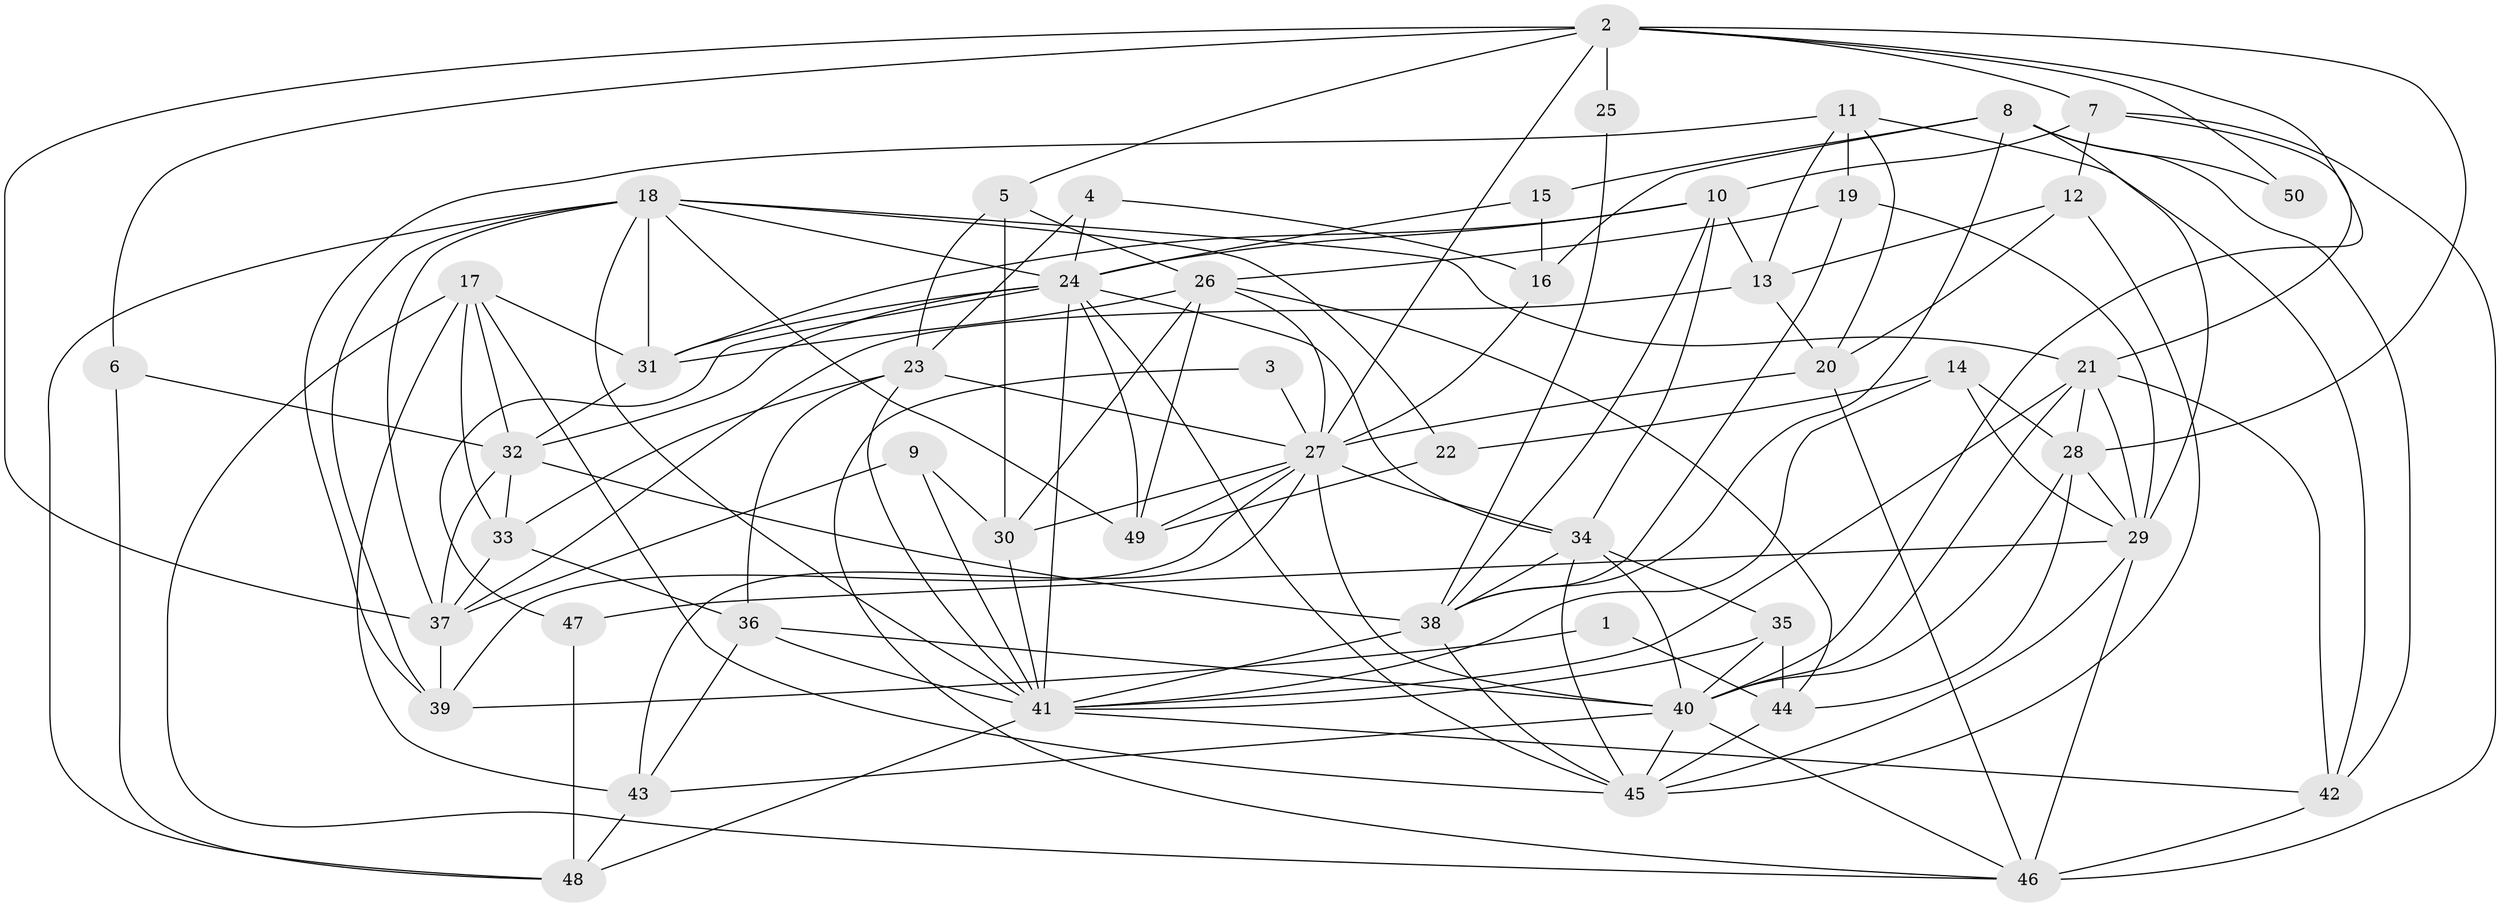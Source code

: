 // original degree distribution, {8: 0.020202020202020204, 3: 0.2828282828282828, 2: 0.10101010101010101, 4: 0.3333333333333333, 6: 0.08080808080808081, 5: 0.15151515151515152, 7: 0.030303030303030304}
// Generated by graph-tools (version 1.1) at 2025/50/03/09/25 03:50:04]
// undirected, 50 vertices, 140 edges
graph export_dot {
graph [start="1"]
  node [color=gray90,style=filled];
  1;
  2;
  3;
  4;
  5;
  6;
  7;
  8;
  9;
  10;
  11;
  12;
  13;
  14;
  15;
  16;
  17;
  18;
  19;
  20;
  21;
  22;
  23;
  24;
  25;
  26;
  27;
  28;
  29;
  30;
  31;
  32;
  33;
  34;
  35;
  36;
  37;
  38;
  39;
  40;
  41;
  42;
  43;
  44;
  45;
  46;
  47;
  48;
  49;
  50;
  1 -- 39 [weight=1.0];
  1 -- 44 [weight=1.0];
  2 -- 5 [weight=1.0];
  2 -- 6 [weight=1.0];
  2 -- 7 [weight=1.0];
  2 -- 25 [weight=1.0];
  2 -- 27 [weight=1.0];
  2 -- 28 [weight=1.0];
  2 -- 37 [weight=1.0];
  2 -- 40 [weight=1.0];
  2 -- 50 [weight=1.0];
  3 -- 27 [weight=1.0];
  3 -- 46 [weight=1.0];
  4 -- 16 [weight=1.0];
  4 -- 23 [weight=1.0];
  4 -- 24 [weight=1.0];
  5 -- 23 [weight=1.0];
  5 -- 26 [weight=1.0];
  5 -- 30 [weight=1.0];
  6 -- 32 [weight=1.0];
  6 -- 48 [weight=1.0];
  7 -- 10 [weight=1.0];
  7 -- 12 [weight=1.0];
  7 -- 21 [weight=1.0];
  7 -- 46 [weight=1.0];
  8 -- 15 [weight=1.0];
  8 -- 16 [weight=1.0];
  8 -- 29 [weight=1.0];
  8 -- 38 [weight=1.0];
  8 -- 42 [weight=1.0];
  8 -- 50 [weight=1.0];
  9 -- 30 [weight=1.0];
  9 -- 37 [weight=1.0];
  9 -- 41 [weight=1.0];
  10 -- 13 [weight=1.0];
  10 -- 24 [weight=1.0];
  10 -- 31 [weight=1.0];
  10 -- 34 [weight=1.0];
  10 -- 38 [weight=1.0];
  11 -- 13 [weight=1.0];
  11 -- 19 [weight=1.0];
  11 -- 20 [weight=1.0];
  11 -- 39 [weight=1.0];
  11 -- 42 [weight=1.0];
  12 -- 13 [weight=1.0];
  12 -- 20 [weight=1.0];
  12 -- 45 [weight=1.0];
  13 -- 20 [weight=1.0];
  13 -- 37 [weight=1.0];
  14 -- 22 [weight=1.0];
  14 -- 28 [weight=1.0];
  14 -- 29 [weight=1.0];
  14 -- 41 [weight=1.0];
  15 -- 16 [weight=1.0];
  15 -- 24 [weight=1.0];
  16 -- 27 [weight=1.0];
  17 -- 31 [weight=1.0];
  17 -- 32 [weight=1.0];
  17 -- 33 [weight=1.0];
  17 -- 43 [weight=1.0];
  17 -- 45 [weight=1.0];
  17 -- 46 [weight=1.0];
  18 -- 21 [weight=1.0];
  18 -- 22 [weight=1.0];
  18 -- 24 [weight=1.0];
  18 -- 31 [weight=1.0];
  18 -- 37 [weight=1.0];
  18 -- 39 [weight=1.0];
  18 -- 41 [weight=1.0];
  18 -- 48 [weight=1.0];
  18 -- 49 [weight=1.0];
  19 -- 26 [weight=1.0];
  19 -- 29 [weight=1.0];
  19 -- 38 [weight=1.0];
  20 -- 27 [weight=1.0];
  20 -- 46 [weight=1.0];
  21 -- 28 [weight=1.0];
  21 -- 29 [weight=1.0];
  21 -- 40 [weight=1.0];
  21 -- 41 [weight=1.0];
  21 -- 42 [weight=1.0];
  22 -- 49 [weight=1.0];
  23 -- 27 [weight=1.0];
  23 -- 33 [weight=1.0];
  23 -- 36 [weight=1.0];
  23 -- 41 [weight=1.0];
  24 -- 31 [weight=1.0];
  24 -- 32 [weight=2.0];
  24 -- 34 [weight=2.0];
  24 -- 41 [weight=1.0];
  24 -- 45 [weight=1.0];
  24 -- 47 [weight=1.0];
  24 -- 49 [weight=1.0];
  25 -- 38 [weight=1.0];
  26 -- 27 [weight=1.0];
  26 -- 30 [weight=1.0];
  26 -- 31 [weight=1.0];
  26 -- 44 [weight=1.0];
  26 -- 49 [weight=1.0];
  27 -- 30 [weight=1.0];
  27 -- 34 [weight=1.0];
  27 -- 39 [weight=1.0];
  27 -- 40 [weight=1.0];
  27 -- 43 [weight=1.0];
  27 -- 49 [weight=1.0];
  28 -- 29 [weight=1.0];
  28 -- 40 [weight=1.0];
  28 -- 44 [weight=1.0];
  29 -- 45 [weight=1.0];
  29 -- 46 [weight=1.0];
  29 -- 47 [weight=1.0];
  30 -- 41 [weight=1.0];
  31 -- 32 [weight=1.0];
  32 -- 33 [weight=1.0];
  32 -- 37 [weight=1.0];
  32 -- 38 [weight=1.0];
  33 -- 36 [weight=1.0];
  33 -- 37 [weight=1.0];
  34 -- 35 [weight=1.0];
  34 -- 38 [weight=2.0];
  34 -- 40 [weight=1.0];
  34 -- 45 [weight=1.0];
  35 -- 40 [weight=1.0];
  35 -- 41 [weight=1.0];
  35 -- 44 [weight=1.0];
  36 -- 40 [weight=1.0];
  36 -- 41 [weight=1.0];
  36 -- 43 [weight=1.0];
  37 -- 39 [weight=2.0];
  38 -- 41 [weight=1.0];
  38 -- 45 [weight=1.0];
  40 -- 43 [weight=1.0];
  40 -- 45 [weight=1.0];
  40 -- 46 [weight=1.0];
  41 -- 42 [weight=1.0];
  41 -- 48 [weight=1.0];
  42 -- 46 [weight=1.0];
  43 -- 48 [weight=1.0];
  44 -- 45 [weight=1.0];
  47 -- 48 [weight=1.0];
}
